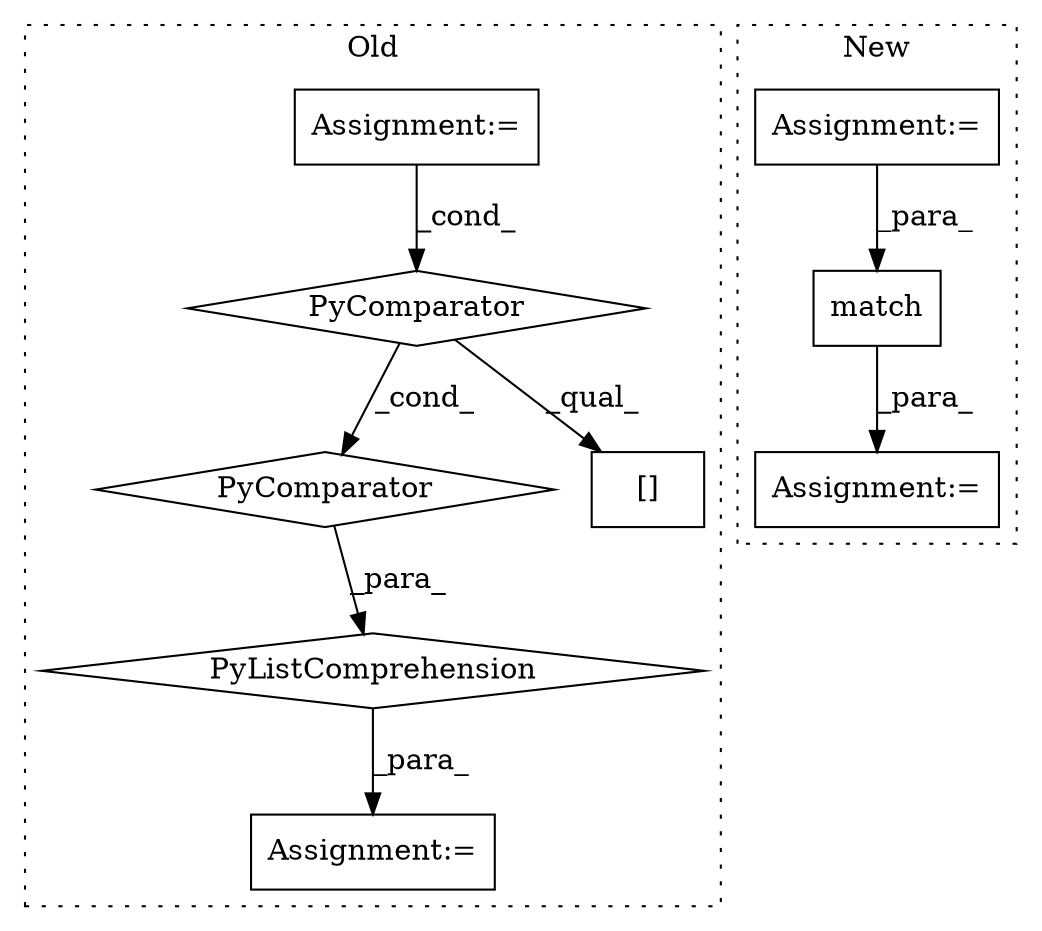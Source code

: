 digraph G {
subgraph cluster0 {
1 [label="PyComparator" a="113" s="1266" l="38" shape="diamond"];
3 [label="Assignment:=" a="7" s="1063" l="32" shape="box"];
4 [label="Assignment:=" a="7" s="1151" l="1" shape="box"];
5 [label="PyListComprehension" a="109" s="1183" l="129" shape="diamond"];
8 [label="[]" a="2" s="2048,2065" l="10,1" shape="box"];
9 [label="PyComparator" a="113" s="1063" l="32" shape="diamond"];
label = "Old";
style="dotted";
}
subgraph cluster1 {
2 [label="match" a="32" s="1661,1678" l="6,1" shape="box"];
6 [label="Assignment:=" a="7" s="1645" l="1" shape="box"];
7 [label="Assignment:=" a="7" s="1579" l="1" shape="box"];
label = "New";
style="dotted";
}
1 -> 5 [label="_para_"];
2 -> 6 [label="_para_"];
3 -> 9 [label="_cond_"];
5 -> 4 [label="_para_"];
7 -> 2 [label="_para_"];
9 -> 8 [label="_qual_"];
9 -> 1 [label="_cond_"];
}